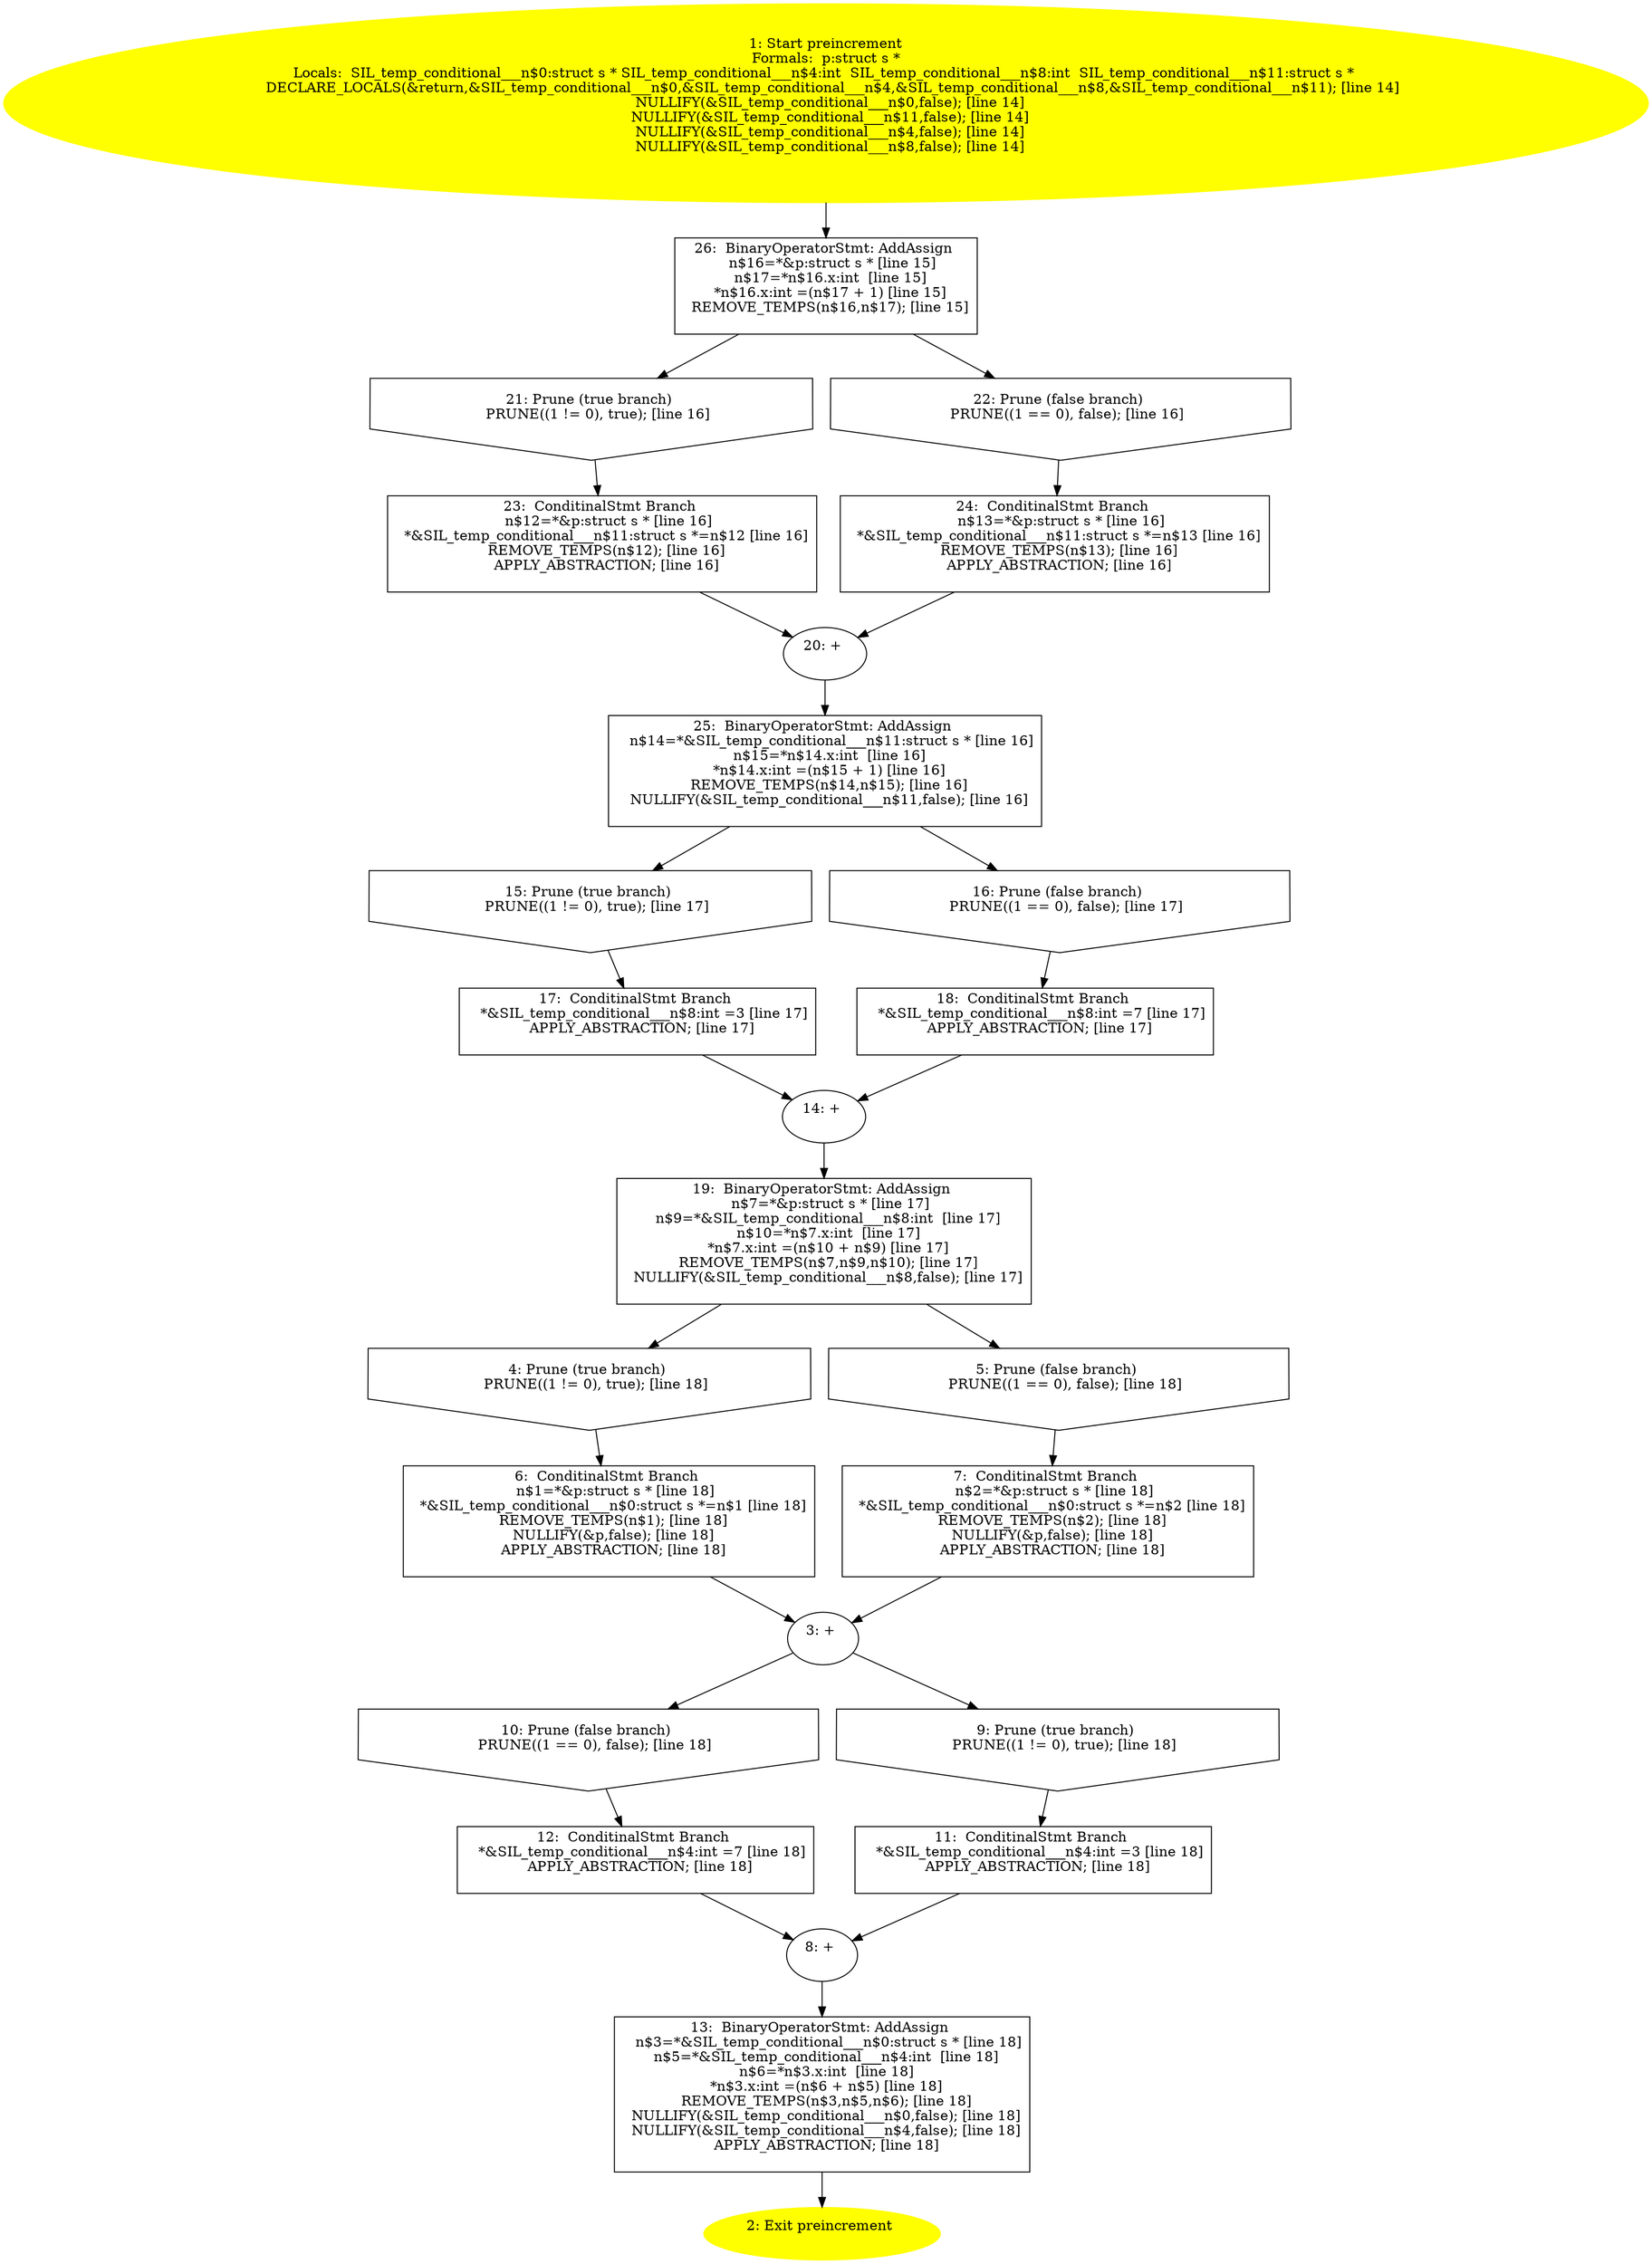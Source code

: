 digraph iCFG {
26 [label="26:  BinaryOperatorStmt: AddAssign \n   n$16=*&p:struct s * [line 15]\n  n$17=*n$16.x:int  [line 15]\n  *n$16.x:int =(n$17 + 1) [line 15]\n  REMOVE_TEMPS(n$16,n$17); [line 15]\n " shape="box"]
	

	 26 -> 21 ;
	 26 -> 22 ;
25 [label="25:  BinaryOperatorStmt: AddAssign \n   n$14=*&SIL_temp_conditional___n$11:struct s * [line 16]\n  n$15=*n$14.x:int  [line 16]\n  *n$14.x:int =(n$15 + 1) [line 16]\n  REMOVE_TEMPS(n$14,n$15); [line 16]\n  NULLIFY(&SIL_temp_conditional___n$11,false); [line 16]\n " shape="box"]
	

	 25 -> 15 ;
	 25 -> 16 ;
24 [label="24:  ConditinalStmt Branch \n   n$13=*&p:struct s * [line 16]\n  *&SIL_temp_conditional___n$11:struct s *=n$13 [line 16]\n  REMOVE_TEMPS(n$13); [line 16]\n  APPLY_ABSTRACTION; [line 16]\n " shape="box"]
	

	 24 -> 20 ;
23 [label="23:  ConditinalStmt Branch \n   n$12=*&p:struct s * [line 16]\n  *&SIL_temp_conditional___n$11:struct s *=n$12 [line 16]\n  REMOVE_TEMPS(n$12); [line 16]\n  APPLY_ABSTRACTION; [line 16]\n " shape="box"]
	

	 23 -> 20 ;
22 [label="22: Prune (false branch) \n   PRUNE((1 == 0), false); [line 16]\n " shape="invhouse"]
	

	 22 -> 24 ;
21 [label="21: Prune (true branch) \n   PRUNE((1 != 0), true); [line 16]\n " shape="invhouse"]
	

	 21 -> 23 ;
20 [label="20: + \n  " ]
	

	 20 -> 25 ;
19 [label="19:  BinaryOperatorStmt: AddAssign \n   n$7=*&p:struct s * [line 17]\n  n$9=*&SIL_temp_conditional___n$8:int  [line 17]\n  n$10=*n$7.x:int  [line 17]\n  *n$7.x:int =(n$10 + n$9) [line 17]\n  REMOVE_TEMPS(n$7,n$9,n$10); [line 17]\n  NULLIFY(&SIL_temp_conditional___n$8,false); [line 17]\n " shape="box"]
	

	 19 -> 4 ;
	 19 -> 5 ;
18 [label="18:  ConditinalStmt Branch \n   *&SIL_temp_conditional___n$8:int =7 [line 17]\n  APPLY_ABSTRACTION; [line 17]\n " shape="box"]
	

	 18 -> 14 ;
17 [label="17:  ConditinalStmt Branch \n   *&SIL_temp_conditional___n$8:int =3 [line 17]\n  APPLY_ABSTRACTION; [line 17]\n " shape="box"]
	

	 17 -> 14 ;
16 [label="16: Prune (false branch) \n   PRUNE((1 == 0), false); [line 17]\n " shape="invhouse"]
	

	 16 -> 18 ;
15 [label="15: Prune (true branch) \n   PRUNE((1 != 0), true); [line 17]\n " shape="invhouse"]
	

	 15 -> 17 ;
14 [label="14: + \n  " ]
	

	 14 -> 19 ;
13 [label="13:  BinaryOperatorStmt: AddAssign \n   n$3=*&SIL_temp_conditional___n$0:struct s * [line 18]\n  n$5=*&SIL_temp_conditional___n$4:int  [line 18]\n  n$6=*n$3.x:int  [line 18]\n  *n$3.x:int =(n$6 + n$5) [line 18]\n  REMOVE_TEMPS(n$3,n$5,n$6); [line 18]\n  NULLIFY(&SIL_temp_conditional___n$0,false); [line 18]\n  NULLIFY(&SIL_temp_conditional___n$4,false); [line 18]\n  APPLY_ABSTRACTION; [line 18]\n " shape="box"]
	

	 13 -> 2 ;
12 [label="12:  ConditinalStmt Branch \n   *&SIL_temp_conditional___n$4:int =7 [line 18]\n  APPLY_ABSTRACTION; [line 18]\n " shape="box"]
	

	 12 -> 8 ;
11 [label="11:  ConditinalStmt Branch \n   *&SIL_temp_conditional___n$4:int =3 [line 18]\n  APPLY_ABSTRACTION; [line 18]\n " shape="box"]
	

	 11 -> 8 ;
10 [label="10: Prune (false branch) \n   PRUNE((1 == 0), false); [line 18]\n " shape="invhouse"]
	

	 10 -> 12 ;
9 [label="9: Prune (true branch) \n   PRUNE((1 != 0), true); [line 18]\n " shape="invhouse"]
	

	 9 -> 11 ;
8 [label="8: + \n  " ]
	

	 8 -> 13 ;
7 [label="7:  ConditinalStmt Branch \n   n$2=*&p:struct s * [line 18]\n  *&SIL_temp_conditional___n$0:struct s *=n$2 [line 18]\n  REMOVE_TEMPS(n$2); [line 18]\n  NULLIFY(&p,false); [line 18]\n  APPLY_ABSTRACTION; [line 18]\n " shape="box"]
	

	 7 -> 3 ;
6 [label="6:  ConditinalStmt Branch \n   n$1=*&p:struct s * [line 18]\n  *&SIL_temp_conditional___n$0:struct s *=n$1 [line 18]\n  REMOVE_TEMPS(n$1); [line 18]\n  NULLIFY(&p,false); [line 18]\n  APPLY_ABSTRACTION; [line 18]\n " shape="box"]
	

	 6 -> 3 ;
5 [label="5: Prune (false branch) \n   PRUNE((1 == 0), false); [line 18]\n " shape="invhouse"]
	

	 5 -> 7 ;
4 [label="4: Prune (true branch) \n   PRUNE((1 != 0), true); [line 18]\n " shape="invhouse"]
	

	 4 -> 6 ;
3 [label="3: + \n  " ]
	

	 3 -> 9 ;
	 3 -> 10 ;
2 [label="2: Exit preincrement \n  " color=yellow style=filled]
	

1 [label="1: Start preincrement\nFormals:  p:struct s *\nLocals:  SIL_temp_conditional___n$0:struct s * SIL_temp_conditional___n$4:int  SIL_temp_conditional___n$8:int  SIL_temp_conditional___n$11:struct s * \n   DECLARE_LOCALS(&return,&SIL_temp_conditional___n$0,&SIL_temp_conditional___n$4,&SIL_temp_conditional___n$8,&SIL_temp_conditional___n$11); [line 14]\n  NULLIFY(&SIL_temp_conditional___n$0,false); [line 14]\n  NULLIFY(&SIL_temp_conditional___n$11,false); [line 14]\n  NULLIFY(&SIL_temp_conditional___n$4,false); [line 14]\n  NULLIFY(&SIL_temp_conditional___n$8,false); [line 14]\n " color=yellow style=filled]
	

	 1 -> 26 ;
}
